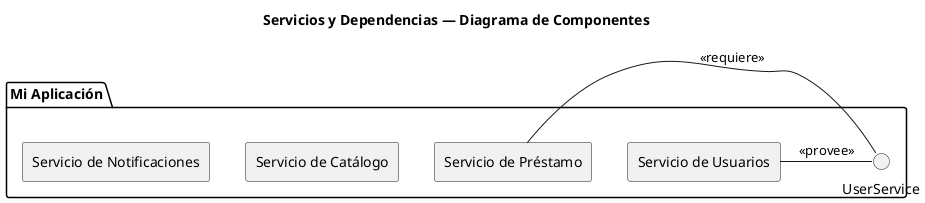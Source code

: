 @startuml
title Servicios y Dependencias — Diagrama de Componentes

skinparam componentStyle rectangle

package "Mi Aplicación" {
  component "Servicio de Usuarios" as user
  interface UserService
  component "Servicio de Catálogo" as catalog
  component "Servicio de Préstamo" as prestamo
  component "Servicio de Notificaciones" as notif
}

user - UserService : <<provee>>
prestamo - UserService : <<requiere>>
@enduml
